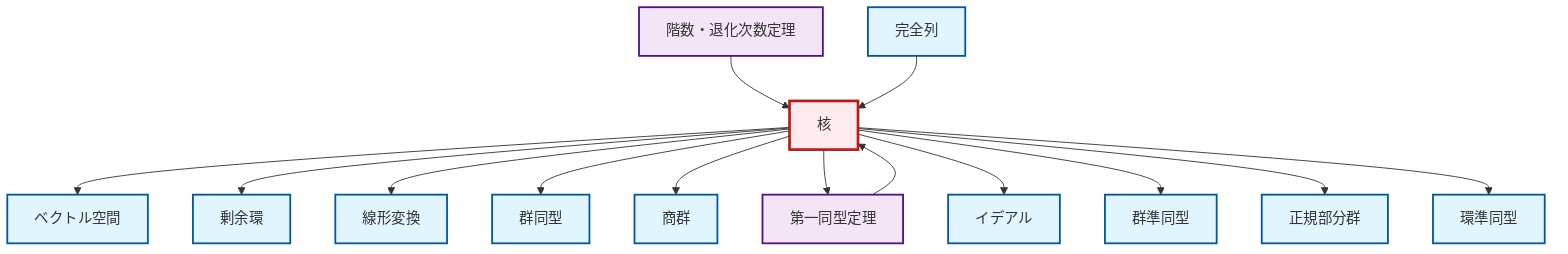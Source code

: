 graph TD
    classDef definition fill:#e1f5fe,stroke:#01579b,stroke-width:2px
    classDef theorem fill:#f3e5f5,stroke:#4a148c,stroke-width:2px
    classDef axiom fill:#fff3e0,stroke:#e65100,stroke-width:2px
    classDef example fill:#e8f5e9,stroke:#1b5e20,stroke-width:2px
    classDef current fill:#ffebee,stroke:#b71c1c,stroke-width:3px
    def-kernel["核"]:::definition
    def-vector-space["ベクトル空間"]:::definition
    def-ideal["イデアル"]:::definition
    def-quotient-ring["剰余環"]:::definition
    def-normal-subgroup["正規部分群"]:::definition
    def-ring-homomorphism["環準同型"]:::definition
    def-isomorphism["群同型"]:::definition
    def-linear-transformation["線形変換"]:::definition
    def-homomorphism["群準同型"]:::definition
    thm-rank-nullity["階数・退化次数定理"]:::theorem
    def-quotient-group["商群"]:::definition
    def-exact-sequence["完全列"]:::definition
    thm-first-isomorphism["第一同型定理"]:::theorem
    def-kernel --> def-vector-space
    def-kernel --> def-quotient-ring
    def-kernel --> def-linear-transformation
    def-kernel --> def-isomorphism
    def-kernel --> def-quotient-group
    def-kernel --> thm-first-isomorphism
    def-kernel --> def-ideal
    thm-first-isomorphism --> def-kernel
    thm-rank-nullity --> def-kernel
    def-exact-sequence --> def-kernel
    def-kernel --> def-homomorphism
    def-kernel --> def-normal-subgroup
    def-kernel --> def-ring-homomorphism
    class def-kernel current